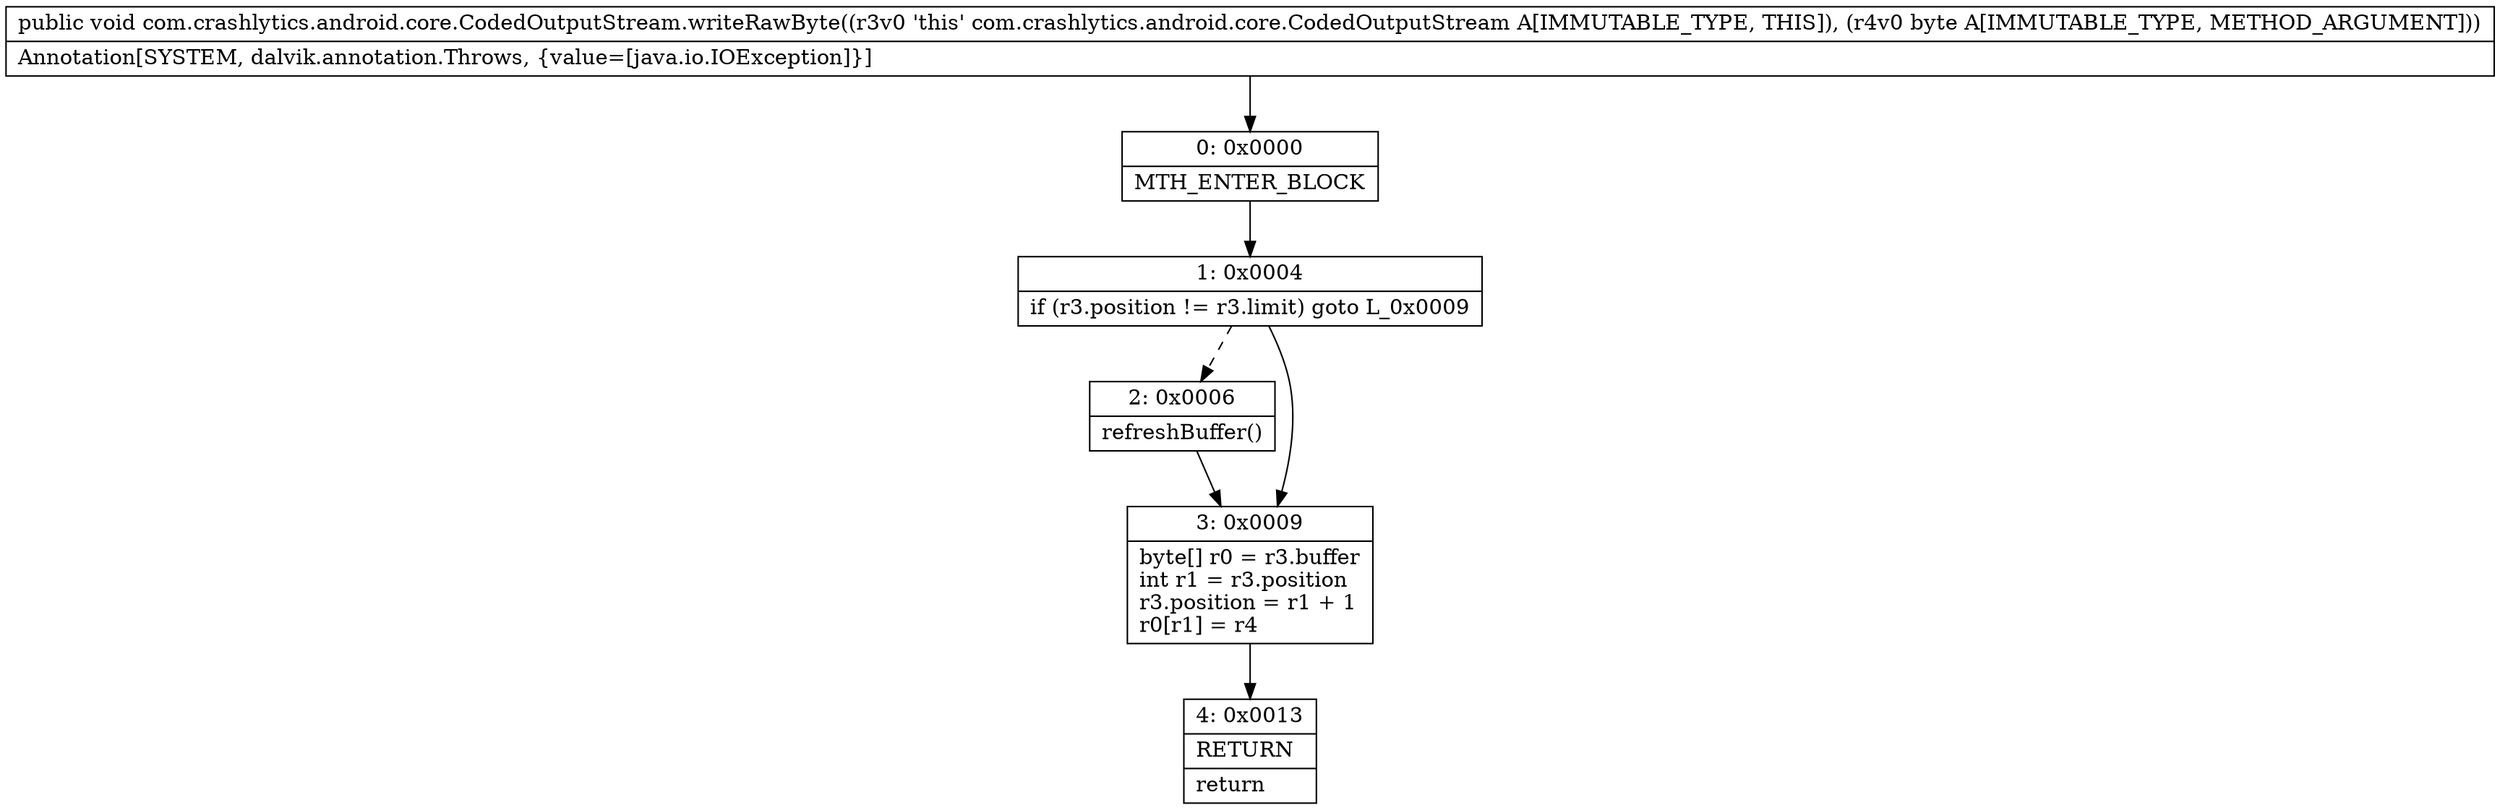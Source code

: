 digraph "CFG forcom.crashlytics.android.core.CodedOutputStream.writeRawByte(B)V" {
Node_0 [shape=record,label="{0\:\ 0x0000|MTH_ENTER_BLOCK\l}"];
Node_1 [shape=record,label="{1\:\ 0x0004|if (r3.position != r3.limit) goto L_0x0009\l}"];
Node_2 [shape=record,label="{2\:\ 0x0006|refreshBuffer()\l}"];
Node_3 [shape=record,label="{3\:\ 0x0009|byte[] r0 = r3.buffer\lint r1 = r3.position\lr3.position = r1 + 1\lr0[r1] = r4\l}"];
Node_4 [shape=record,label="{4\:\ 0x0013|RETURN\l|return\l}"];
MethodNode[shape=record,label="{public void com.crashlytics.android.core.CodedOutputStream.writeRawByte((r3v0 'this' com.crashlytics.android.core.CodedOutputStream A[IMMUTABLE_TYPE, THIS]), (r4v0 byte A[IMMUTABLE_TYPE, METHOD_ARGUMENT]))  | Annotation[SYSTEM, dalvik.annotation.Throws, \{value=[java.io.IOException]\}]\l}"];
MethodNode -> Node_0;
Node_0 -> Node_1;
Node_1 -> Node_2[style=dashed];
Node_1 -> Node_3;
Node_2 -> Node_3;
Node_3 -> Node_4;
}

